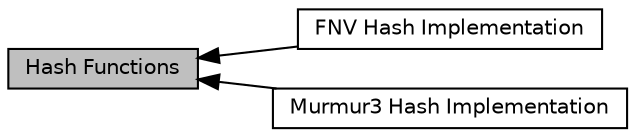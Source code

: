 digraph "Hash Functions"
{
  edge [fontname="Helvetica",fontsize="10",labelfontname="Helvetica",labelfontsize="10"];
  node [fontname="Helvetica",fontsize="10",shape=record];
  rankdir=LR;
  Node1 [label="FNV Hash Implementation",height=0.2,width=0.4,color="black", fillcolor="white", style="filled",URL="$de/d5b/group__hash__fnv.html"];
  Node0 [label="Hash Functions",height=0.2,width=0.4,color="black", fillcolor="grey75", style="filled", fontcolor="black"];
  Node2 [label="Murmur3 Hash Implementation",height=0.2,width=0.4,color="black", fillcolor="white", style="filled",URL="$d9/d6d/group__hash__murmur3.html"];
  Node0->Node1 [shape=plaintext, dir="back", style="solid"];
  Node0->Node2 [shape=plaintext, dir="back", style="solid"];
}
